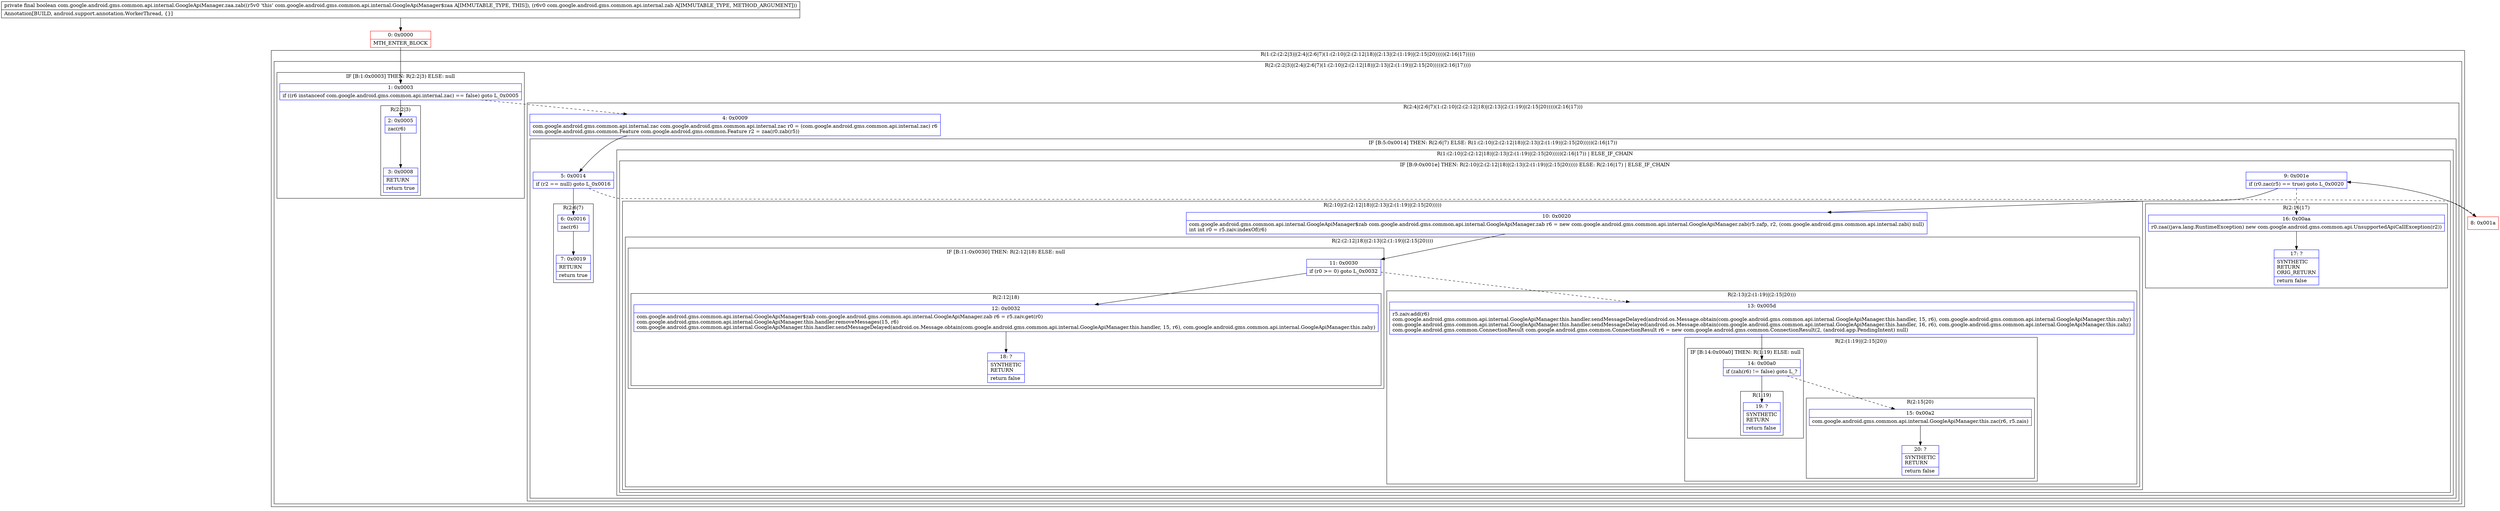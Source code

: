 digraph "CFG forcom.google.android.gms.common.api.internal.GoogleApiManager.zaa.zab(Lcom\/google\/android\/gms\/common\/api\/internal\/zab;)Z" {
subgraph cluster_Region_1789893993 {
label = "R(1:(2:(2:2|3)|(2:4|(2:6|7)(1:(2:10|(2:(2:12|18)|(2:13|(2:(1:19)|(2:15|20)))))(2:16|17)))))";
node [shape=record,color=blue];
subgraph cluster_Region_1832468532 {
label = "R(2:(2:2|3)|(2:4|(2:6|7)(1:(2:10|(2:(2:12|18)|(2:13|(2:(1:19)|(2:15|20)))))(2:16|17))))";
node [shape=record,color=blue];
subgraph cluster_IfRegion_334689385 {
label = "IF [B:1:0x0003] THEN: R(2:2|3) ELSE: null";
node [shape=record,color=blue];
Node_1 [shape=record,label="{1\:\ 0x0003|if ((r6 instanceof com.google.android.gms.common.api.internal.zac) == false) goto L_0x0005\l}"];
subgraph cluster_Region_1309599403 {
label = "R(2:2|3)";
node [shape=record,color=blue];
Node_2 [shape=record,label="{2\:\ 0x0005|zac(r6)\l}"];
Node_3 [shape=record,label="{3\:\ 0x0008|RETURN\l|return true\l}"];
}
}
subgraph cluster_Region_539715579 {
label = "R(2:4|(2:6|7)(1:(2:10|(2:(2:12|18)|(2:13|(2:(1:19)|(2:15|20)))))(2:16|17)))";
node [shape=record,color=blue];
Node_4 [shape=record,label="{4\:\ 0x0009|com.google.android.gms.common.api.internal.zac com.google.android.gms.common.api.internal.zac r0 = (com.google.android.gms.common.api.internal.zac) r6\lcom.google.android.gms.common.Feature com.google.android.gms.common.Feature r2 = zaa(r0.zab(r5))\l}"];
subgraph cluster_IfRegion_397394265 {
label = "IF [B:5:0x0014] THEN: R(2:6|7) ELSE: R(1:(2:10|(2:(2:12|18)|(2:13|(2:(1:19)|(2:15|20)))))(2:16|17))";
node [shape=record,color=blue];
Node_5 [shape=record,label="{5\:\ 0x0014|if (r2 == null) goto L_0x0016\l}"];
subgraph cluster_Region_1482456790 {
label = "R(2:6|7)";
node [shape=record,color=blue];
Node_6 [shape=record,label="{6\:\ 0x0016|zac(r6)\l}"];
Node_7 [shape=record,label="{7\:\ 0x0019|RETURN\l|return true\l}"];
}
subgraph cluster_Region_2135141641 {
label = "R(1:(2:10|(2:(2:12|18)|(2:13|(2:(1:19)|(2:15|20)))))(2:16|17)) | ELSE_IF_CHAIN\l";
node [shape=record,color=blue];
subgraph cluster_IfRegion_480668407 {
label = "IF [B:9:0x001e] THEN: R(2:10|(2:(2:12|18)|(2:13|(2:(1:19)|(2:15|20))))) ELSE: R(2:16|17) | ELSE_IF_CHAIN\l";
node [shape=record,color=blue];
Node_9 [shape=record,label="{9\:\ 0x001e|if (r0.zac(r5) == true) goto L_0x0020\l}"];
subgraph cluster_Region_1824553192 {
label = "R(2:10|(2:(2:12|18)|(2:13|(2:(1:19)|(2:15|20)))))";
node [shape=record,color=blue];
Node_10 [shape=record,label="{10\:\ 0x0020|com.google.android.gms.common.api.internal.GoogleApiManager$zab com.google.android.gms.common.api.internal.GoogleApiManager.zab r6 = new com.google.android.gms.common.api.internal.GoogleApiManager.zab(r5.zafp, r2, (com.google.android.gms.common.api.internal.zabi) null)\lint int r0 = r5.zaiv.indexOf(r6)\l}"];
subgraph cluster_Region_2065059636 {
label = "R(2:(2:12|18)|(2:13|(2:(1:19)|(2:15|20))))";
node [shape=record,color=blue];
subgraph cluster_IfRegion_1477943686 {
label = "IF [B:11:0x0030] THEN: R(2:12|18) ELSE: null";
node [shape=record,color=blue];
Node_11 [shape=record,label="{11\:\ 0x0030|if (r0 \>= 0) goto L_0x0032\l}"];
subgraph cluster_Region_828049108 {
label = "R(2:12|18)";
node [shape=record,color=blue];
Node_12 [shape=record,label="{12\:\ 0x0032|com.google.android.gms.common.api.internal.GoogleApiManager$zab com.google.android.gms.common.api.internal.GoogleApiManager.zab r6 = r5.zaiv.get(r0)\lcom.google.android.gms.common.api.internal.GoogleApiManager.this.handler.removeMessages(15, r6)\lcom.google.android.gms.common.api.internal.GoogleApiManager.this.handler.sendMessageDelayed(android.os.Message.obtain(com.google.android.gms.common.api.internal.GoogleApiManager.this.handler, 15, r6), com.google.android.gms.common.api.internal.GoogleApiManager.this.zahy)\l}"];
Node_18 [shape=record,label="{18\:\ ?|SYNTHETIC\lRETURN\l|return false\l}"];
}
}
subgraph cluster_Region_1126057557 {
label = "R(2:13|(2:(1:19)|(2:15|20)))";
node [shape=record,color=blue];
Node_13 [shape=record,label="{13\:\ 0x005d|r5.zaiv.add(r6)\lcom.google.android.gms.common.api.internal.GoogleApiManager.this.handler.sendMessageDelayed(android.os.Message.obtain(com.google.android.gms.common.api.internal.GoogleApiManager.this.handler, 15, r6), com.google.android.gms.common.api.internal.GoogleApiManager.this.zahy)\lcom.google.android.gms.common.api.internal.GoogleApiManager.this.handler.sendMessageDelayed(android.os.Message.obtain(com.google.android.gms.common.api.internal.GoogleApiManager.this.handler, 16, r6), com.google.android.gms.common.api.internal.GoogleApiManager.this.zahz)\lcom.google.android.gms.common.ConnectionResult com.google.android.gms.common.ConnectionResult r6 = new com.google.android.gms.common.ConnectionResult(2, (android.app.PendingIntent) null)\l}"];
subgraph cluster_Region_1108657475 {
label = "R(2:(1:19)|(2:15|20))";
node [shape=record,color=blue];
subgraph cluster_IfRegion_1588801327 {
label = "IF [B:14:0x00a0] THEN: R(1:19) ELSE: null";
node [shape=record,color=blue];
Node_14 [shape=record,label="{14\:\ 0x00a0|if (zah(r6) != false) goto L_?\l}"];
subgraph cluster_Region_2030414105 {
label = "R(1:19)";
node [shape=record,color=blue];
Node_19 [shape=record,label="{19\:\ ?|SYNTHETIC\lRETURN\l|return false\l}"];
}
}
subgraph cluster_Region_1873733186 {
label = "R(2:15|20)";
node [shape=record,color=blue];
Node_15 [shape=record,label="{15\:\ 0x00a2|com.google.android.gms.common.api.internal.GoogleApiManager.this.zac(r6, r5.zais)\l}"];
Node_20 [shape=record,label="{20\:\ ?|SYNTHETIC\lRETURN\l|return false\l}"];
}
}
}
}
}
subgraph cluster_Region_2143061469 {
label = "R(2:16|17)";
node [shape=record,color=blue];
Node_16 [shape=record,label="{16\:\ 0x00aa|r0.zaa((java.lang.RuntimeException) new com.google.android.gms.common.api.UnsupportedApiCallException(r2))\l}"];
Node_17 [shape=record,label="{17\:\ ?|SYNTHETIC\lRETURN\lORIG_RETURN\l|return false\l}"];
}
}
}
}
}
}
}
Node_0 [shape=record,color=red,label="{0\:\ 0x0000|MTH_ENTER_BLOCK\l}"];
Node_8 [shape=record,color=red,label="{8\:\ 0x001a}"];
MethodNode[shape=record,label="{private final boolean com.google.android.gms.common.api.internal.GoogleApiManager.zaa.zab((r5v0 'this' com.google.android.gms.common.api.internal.GoogleApiManager$zaa A[IMMUTABLE_TYPE, THIS]), (r6v0 com.google.android.gms.common.api.internal.zab A[IMMUTABLE_TYPE, METHOD_ARGUMENT]))  | Annotation[BUILD, android.support.annotation.WorkerThread, \{\}]\l}"];
MethodNode -> Node_0;
Node_1 -> Node_2;
Node_1 -> Node_4[style=dashed];
Node_2 -> Node_3;
Node_4 -> Node_5;
Node_5 -> Node_6;
Node_5 -> Node_8[style=dashed];
Node_6 -> Node_7;
Node_9 -> Node_10;
Node_9 -> Node_16[style=dashed];
Node_10 -> Node_11;
Node_11 -> Node_12;
Node_11 -> Node_13[style=dashed];
Node_12 -> Node_18;
Node_13 -> Node_14;
Node_14 -> Node_15[style=dashed];
Node_14 -> Node_19;
Node_15 -> Node_20;
Node_16 -> Node_17;
Node_0 -> Node_1;
Node_8 -> Node_9;
}

